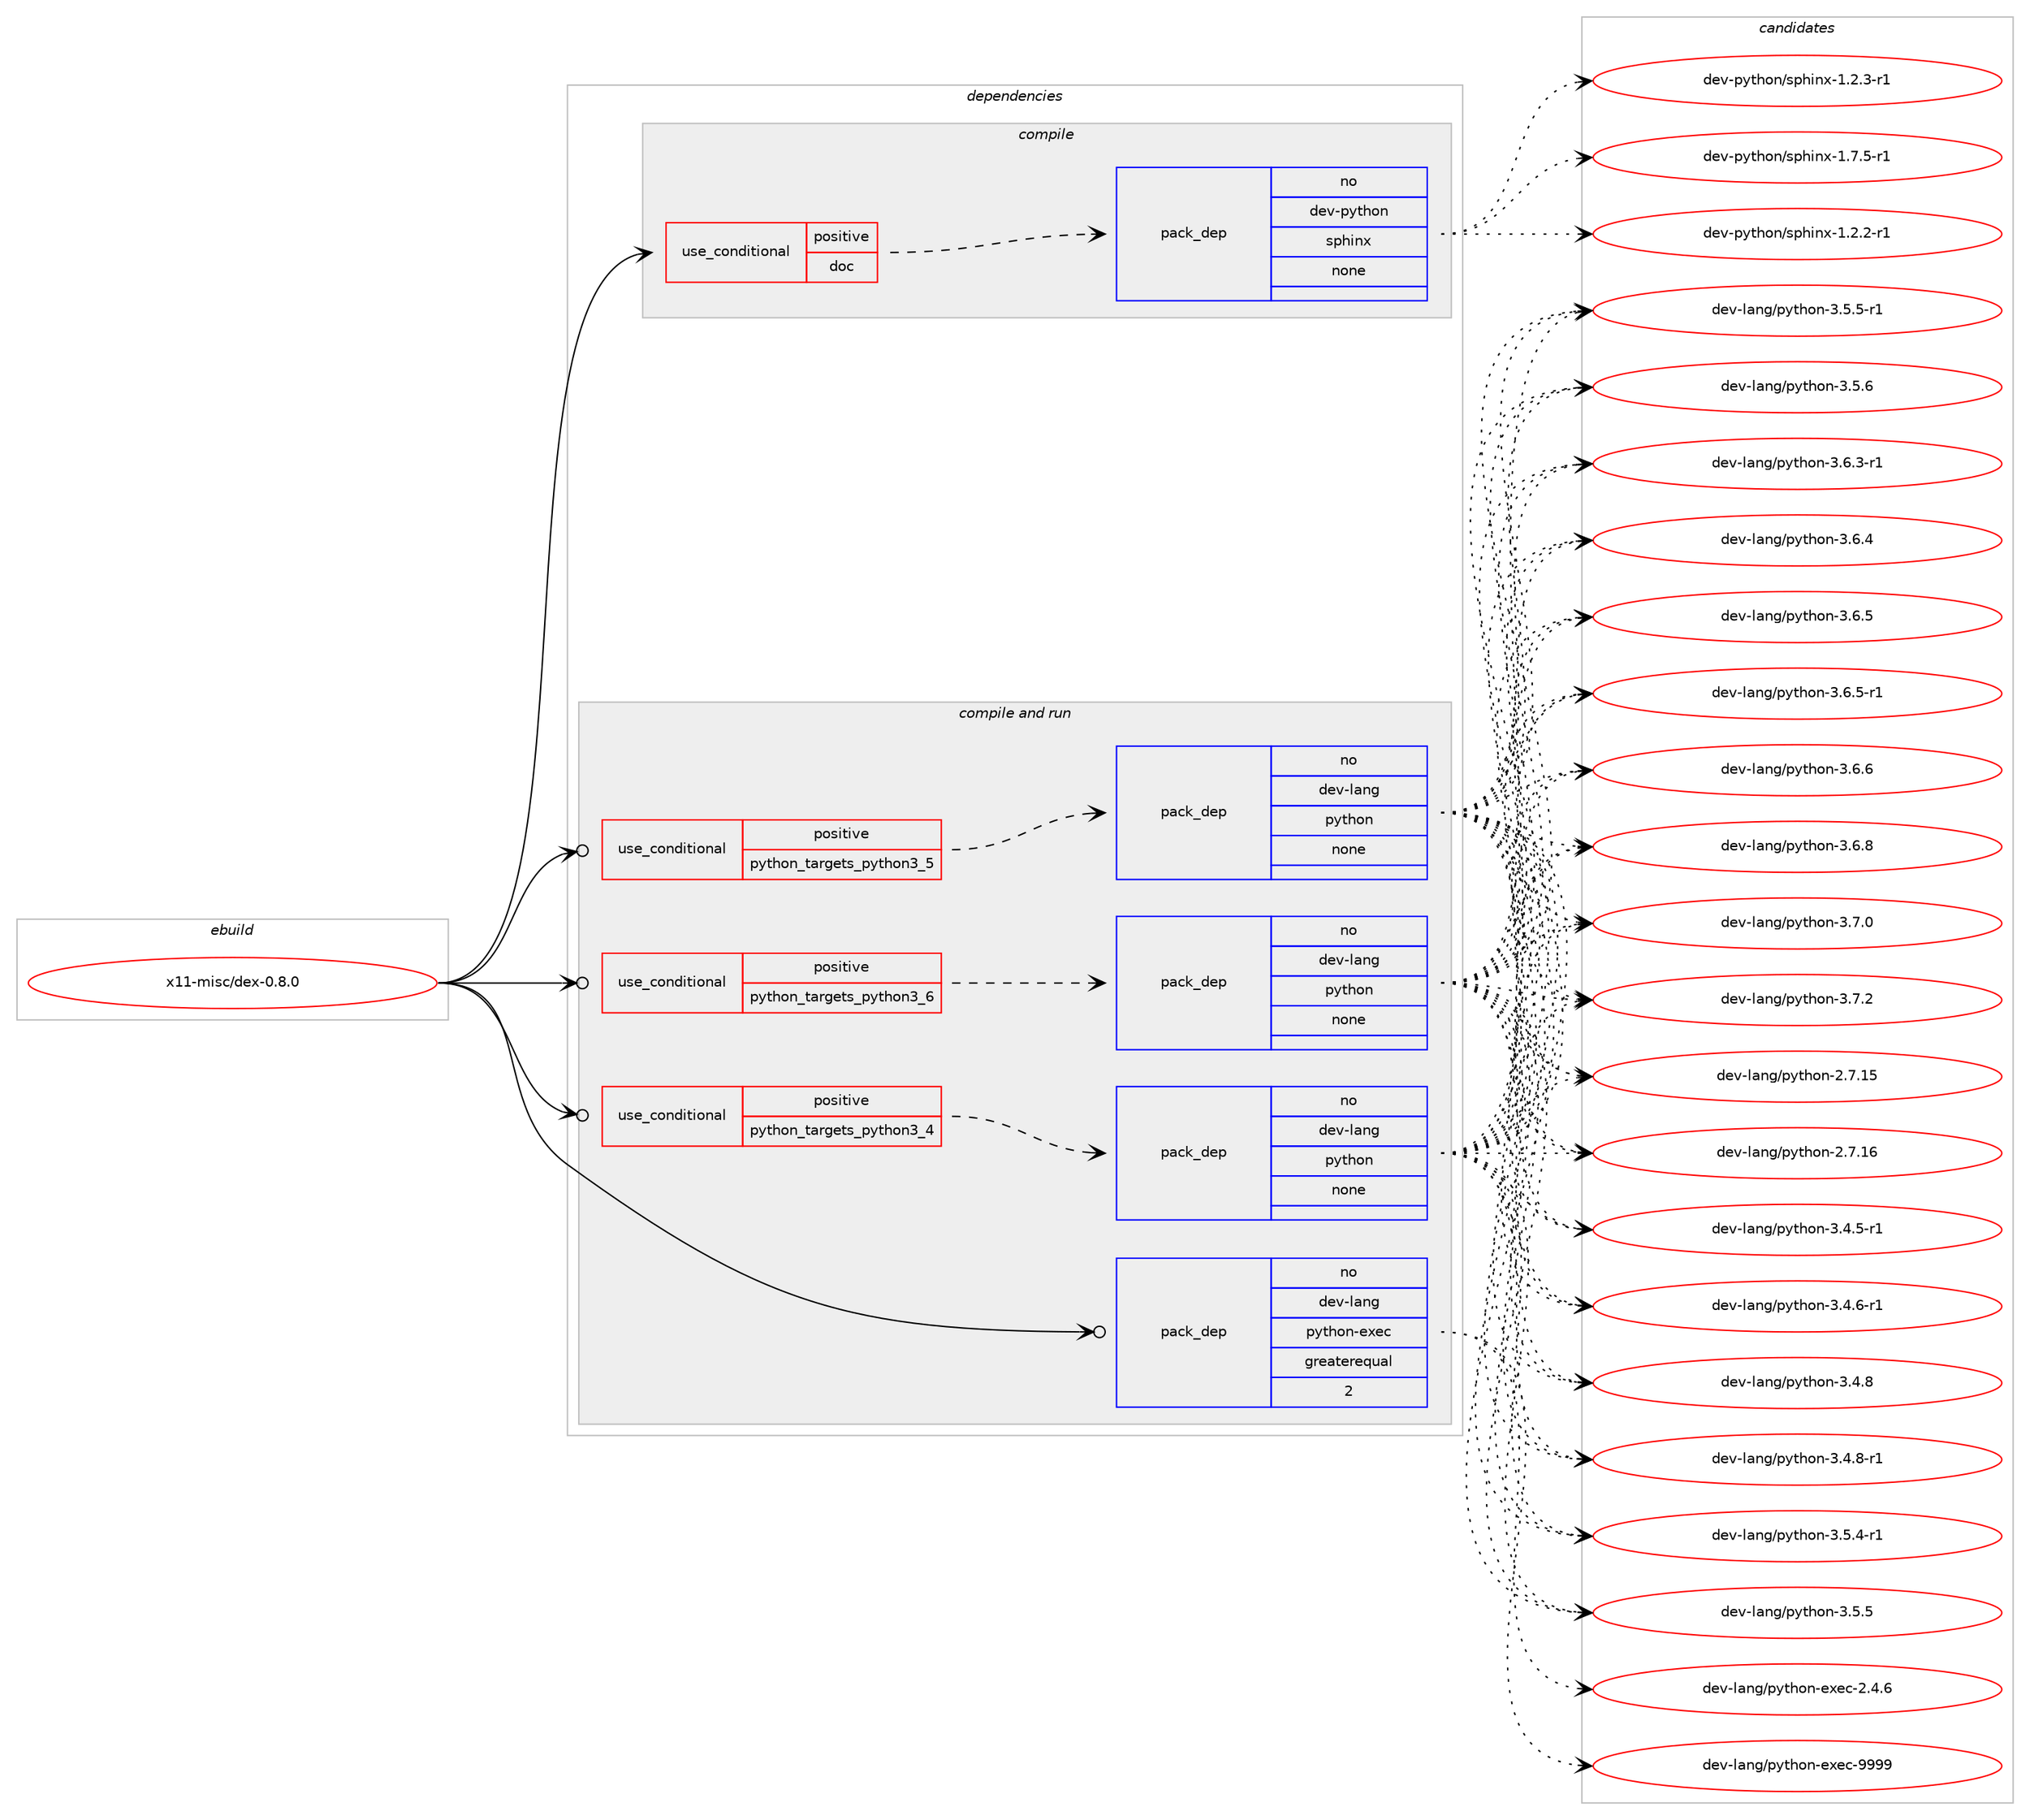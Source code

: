digraph prolog {

# *************
# Graph options
# *************

newrank=true;
concentrate=true;
compound=true;
graph [rankdir=LR,fontname=Helvetica,fontsize=10,ranksep=1.5];#, ranksep=2.5, nodesep=0.2];
edge  [arrowhead=vee];
node  [fontname=Helvetica,fontsize=10];

# **********
# The ebuild
# **********

subgraph cluster_leftcol {
color=gray;
rank=same;
label=<<i>ebuild</i>>;
id [label="x11-misc/dex-0.8.0", color=red, width=4, href="../x11-misc/dex-0.8.0.svg"];
}

# ****************
# The dependencies
# ****************

subgraph cluster_midcol {
color=gray;
label=<<i>dependencies</i>>;
subgraph cluster_compile {
fillcolor="#eeeeee";
style=filled;
label=<<i>compile</i>>;
subgraph cond466433 {
dependency1762512 [label=<<TABLE BORDER="0" CELLBORDER="1" CELLSPACING="0" CELLPADDING="4"><TR><TD ROWSPAN="3" CELLPADDING="10">use_conditional</TD></TR><TR><TD>positive</TD></TR><TR><TD>doc</TD></TR></TABLE>>, shape=none, color=red];
subgraph pack1266410 {
dependency1762513 [label=<<TABLE BORDER="0" CELLBORDER="1" CELLSPACING="0" CELLPADDING="4" WIDTH="220"><TR><TD ROWSPAN="6" CELLPADDING="30">pack_dep</TD></TR><TR><TD WIDTH="110">no</TD></TR><TR><TD>dev-python</TD></TR><TR><TD>sphinx</TD></TR><TR><TD>none</TD></TR><TR><TD></TD></TR></TABLE>>, shape=none, color=blue];
}
dependency1762512:e -> dependency1762513:w [weight=20,style="dashed",arrowhead="vee"];
}
id:e -> dependency1762512:w [weight=20,style="solid",arrowhead="vee"];
}
subgraph cluster_compileandrun {
fillcolor="#eeeeee";
style=filled;
label=<<i>compile and run</i>>;
subgraph cond466434 {
dependency1762514 [label=<<TABLE BORDER="0" CELLBORDER="1" CELLSPACING="0" CELLPADDING="4"><TR><TD ROWSPAN="3" CELLPADDING="10">use_conditional</TD></TR><TR><TD>positive</TD></TR><TR><TD>python_targets_python3_4</TD></TR></TABLE>>, shape=none, color=red];
subgraph pack1266411 {
dependency1762515 [label=<<TABLE BORDER="0" CELLBORDER="1" CELLSPACING="0" CELLPADDING="4" WIDTH="220"><TR><TD ROWSPAN="6" CELLPADDING="30">pack_dep</TD></TR><TR><TD WIDTH="110">no</TD></TR><TR><TD>dev-lang</TD></TR><TR><TD>python</TD></TR><TR><TD>none</TD></TR><TR><TD></TD></TR></TABLE>>, shape=none, color=blue];
}
dependency1762514:e -> dependency1762515:w [weight=20,style="dashed",arrowhead="vee"];
}
id:e -> dependency1762514:w [weight=20,style="solid",arrowhead="odotvee"];
subgraph cond466435 {
dependency1762516 [label=<<TABLE BORDER="0" CELLBORDER="1" CELLSPACING="0" CELLPADDING="4"><TR><TD ROWSPAN="3" CELLPADDING="10">use_conditional</TD></TR><TR><TD>positive</TD></TR><TR><TD>python_targets_python3_5</TD></TR></TABLE>>, shape=none, color=red];
subgraph pack1266412 {
dependency1762517 [label=<<TABLE BORDER="0" CELLBORDER="1" CELLSPACING="0" CELLPADDING="4" WIDTH="220"><TR><TD ROWSPAN="6" CELLPADDING="30">pack_dep</TD></TR><TR><TD WIDTH="110">no</TD></TR><TR><TD>dev-lang</TD></TR><TR><TD>python</TD></TR><TR><TD>none</TD></TR><TR><TD></TD></TR></TABLE>>, shape=none, color=blue];
}
dependency1762516:e -> dependency1762517:w [weight=20,style="dashed",arrowhead="vee"];
}
id:e -> dependency1762516:w [weight=20,style="solid",arrowhead="odotvee"];
subgraph cond466436 {
dependency1762518 [label=<<TABLE BORDER="0" CELLBORDER="1" CELLSPACING="0" CELLPADDING="4"><TR><TD ROWSPAN="3" CELLPADDING="10">use_conditional</TD></TR><TR><TD>positive</TD></TR><TR><TD>python_targets_python3_6</TD></TR></TABLE>>, shape=none, color=red];
subgraph pack1266413 {
dependency1762519 [label=<<TABLE BORDER="0" CELLBORDER="1" CELLSPACING="0" CELLPADDING="4" WIDTH="220"><TR><TD ROWSPAN="6" CELLPADDING="30">pack_dep</TD></TR><TR><TD WIDTH="110">no</TD></TR><TR><TD>dev-lang</TD></TR><TR><TD>python</TD></TR><TR><TD>none</TD></TR><TR><TD></TD></TR></TABLE>>, shape=none, color=blue];
}
dependency1762518:e -> dependency1762519:w [weight=20,style="dashed",arrowhead="vee"];
}
id:e -> dependency1762518:w [weight=20,style="solid",arrowhead="odotvee"];
subgraph pack1266414 {
dependency1762520 [label=<<TABLE BORDER="0" CELLBORDER="1" CELLSPACING="0" CELLPADDING="4" WIDTH="220"><TR><TD ROWSPAN="6" CELLPADDING="30">pack_dep</TD></TR><TR><TD WIDTH="110">no</TD></TR><TR><TD>dev-lang</TD></TR><TR><TD>python-exec</TD></TR><TR><TD>greaterequal</TD></TR><TR><TD>2</TD></TR></TABLE>>, shape=none, color=blue];
}
id:e -> dependency1762520:w [weight=20,style="solid",arrowhead="odotvee"];
}
subgraph cluster_run {
fillcolor="#eeeeee";
style=filled;
label=<<i>run</i>>;
}
}

# **************
# The candidates
# **************

subgraph cluster_choices {
rank=same;
color=gray;
label=<<i>candidates</i>>;

subgraph choice1266410 {
color=black;
nodesep=1;
choice10010111845112121116104111110471151121041051101204549465046504511449 [label="dev-python/sphinx-1.2.2-r1", color=red, width=4,href="../dev-python/sphinx-1.2.2-r1.svg"];
choice10010111845112121116104111110471151121041051101204549465046514511449 [label="dev-python/sphinx-1.2.3-r1", color=red, width=4,href="../dev-python/sphinx-1.2.3-r1.svg"];
choice10010111845112121116104111110471151121041051101204549465546534511449 [label="dev-python/sphinx-1.7.5-r1", color=red, width=4,href="../dev-python/sphinx-1.7.5-r1.svg"];
dependency1762513:e -> choice10010111845112121116104111110471151121041051101204549465046504511449:w [style=dotted,weight="100"];
dependency1762513:e -> choice10010111845112121116104111110471151121041051101204549465046514511449:w [style=dotted,weight="100"];
dependency1762513:e -> choice10010111845112121116104111110471151121041051101204549465546534511449:w [style=dotted,weight="100"];
}
subgraph choice1266411 {
color=black;
nodesep=1;
choice10010111845108971101034711212111610411111045504655464953 [label="dev-lang/python-2.7.15", color=red, width=4,href="../dev-lang/python-2.7.15.svg"];
choice10010111845108971101034711212111610411111045504655464954 [label="dev-lang/python-2.7.16", color=red, width=4,href="../dev-lang/python-2.7.16.svg"];
choice1001011184510897110103471121211161041111104551465246534511449 [label="dev-lang/python-3.4.5-r1", color=red, width=4,href="../dev-lang/python-3.4.5-r1.svg"];
choice1001011184510897110103471121211161041111104551465246544511449 [label="dev-lang/python-3.4.6-r1", color=red, width=4,href="../dev-lang/python-3.4.6-r1.svg"];
choice100101118451089711010347112121116104111110455146524656 [label="dev-lang/python-3.4.8", color=red, width=4,href="../dev-lang/python-3.4.8.svg"];
choice1001011184510897110103471121211161041111104551465246564511449 [label="dev-lang/python-3.4.8-r1", color=red, width=4,href="../dev-lang/python-3.4.8-r1.svg"];
choice1001011184510897110103471121211161041111104551465346524511449 [label="dev-lang/python-3.5.4-r1", color=red, width=4,href="../dev-lang/python-3.5.4-r1.svg"];
choice100101118451089711010347112121116104111110455146534653 [label="dev-lang/python-3.5.5", color=red, width=4,href="../dev-lang/python-3.5.5.svg"];
choice1001011184510897110103471121211161041111104551465346534511449 [label="dev-lang/python-3.5.5-r1", color=red, width=4,href="../dev-lang/python-3.5.5-r1.svg"];
choice100101118451089711010347112121116104111110455146534654 [label="dev-lang/python-3.5.6", color=red, width=4,href="../dev-lang/python-3.5.6.svg"];
choice1001011184510897110103471121211161041111104551465446514511449 [label="dev-lang/python-3.6.3-r1", color=red, width=4,href="../dev-lang/python-3.6.3-r1.svg"];
choice100101118451089711010347112121116104111110455146544652 [label="dev-lang/python-3.6.4", color=red, width=4,href="../dev-lang/python-3.6.4.svg"];
choice100101118451089711010347112121116104111110455146544653 [label="dev-lang/python-3.6.5", color=red, width=4,href="../dev-lang/python-3.6.5.svg"];
choice1001011184510897110103471121211161041111104551465446534511449 [label="dev-lang/python-3.6.5-r1", color=red, width=4,href="../dev-lang/python-3.6.5-r1.svg"];
choice100101118451089711010347112121116104111110455146544654 [label="dev-lang/python-3.6.6", color=red, width=4,href="../dev-lang/python-3.6.6.svg"];
choice100101118451089711010347112121116104111110455146544656 [label="dev-lang/python-3.6.8", color=red, width=4,href="../dev-lang/python-3.6.8.svg"];
choice100101118451089711010347112121116104111110455146554648 [label="dev-lang/python-3.7.0", color=red, width=4,href="../dev-lang/python-3.7.0.svg"];
choice100101118451089711010347112121116104111110455146554650 [label="dev-lang/python-3.7.2", color=red, width=4,href="../dev-lang/python-3.7.2.svg"];
dependency1762515:e -> choice10010111845108971101034711212111610411111045504655464953:w [style=dotted,weight="100"];
dependency1762515:e -> choice10010111845108971101034711212111610411111045504655464954:w [style=dotted,weight="100"];
dependency1762515:e -> choice1001011184510897110103471121211161041111104551465246534511449:w [style=dotted,weight="100"];
dependency1762515:e -> choice1001011184510897110103471121211161041111104551465246544511449:w [style=dotted,weight="100"];
dependency1762515:e -> choice100101118451089711010347112121116104111110455146524656:w [style=dotted,weight="100"];
dependency1762515:e -> choice1001011184510897110103471121211161041111104551465246564511449:w [style=dotted,weight="100"];
dependency1762515:e -> choice1001011184510897110103471121211161041111104551465346524511449:w [style=dotted,weight="100"];
dependency1762515:e -> choice100101118451089711010347112121116104111110455146534653:w [style=dotted,weight="100"];
dependency1762515:e -> choice1001011184510897110103471121211161041111104551465346534511449:w [style=dotted,weight="100"];
dependency1762515:e -> choice100101118451089711010347112121116104111110455146534654:w [style=dotted,weight="100"];
dependency1762515:e -> choice1001011184510897110103471121211161041111104551465446514511449:w [style=dotted,weight="100"];
dependency1762515:e -> choice100101118451089711010347112121116104111110455146544652:w [style=dotted,weight="100"];
dependency1762515:e -> choice100101118451089711010347112121116104111110455146544653:w [style=dotted,weight="100"];
dependency1762515:e -> choice1001011184510897110103471121211161041111104551465446534511449:w [style=dotted,weight="100"];
dependency1762515:e -> choice100101118451089711010347112121116104111110455146544654:w [style=dotted,weight="100"];
dependency1762515:e -> choice100101118451089711010347112121116104111110455146544656:w [style=dotted,weight="100"];
dependency1762515:e -> choice100101118451089711010347112121116104111110455146554648:w [style=dotted,weight="100"];
dependency1762515:e -> choice100101118451089711010347112121116104111110455146554650:w [style=dotted,weight="100"];
}
subgraph choice1266412 {
color=black;
nodesep=1;
choice10010111845108971101034711212111610411111045504655464953 [label="dev-lang/python-2.7.15", color=red, width=4,href="../dev-lang/python-2.7.15.svg"];
choice10010111845108971101034711212111610411111045504655464954 [label="dev-lang/python-2.7.16", color=red, width=4,href="../dev-lang/python-2.7.16.svg"];
choice1001011184510897110103471121211161041111104551465246534511449 [label="dev-lang/python-3.4.5-r1", color=red, width=4,href="../dev-lang/python-3.4.5-r1.svg"];
choice1001011184510897110103471121211161041111104551465246544511449 [label="dev-lang/python-3.4.6-r1", color=red, width=4,href="../dev-lang/python-3.4.6-r1.svg"];
choice100101118451089711010347112121116104111110455146524656 [label="dev-lang/python-3.4.8", color=red, width=4,href="../dev-lang/python-3.4.8.svg"];
choice1001011184510897110103471121211161041111104551465246564511449 [label="dev-lang/python-3.4.8-r1", color=red, width=4,href="../dev-lang/python-3.4.8-r1.svg"];
choice1001011184510897110103471121211161041111104551465346524511449 [label="dev-lang/python-3.5.4-r1", color=red, width=4,href="../dev-lang/python-3.5.4-r1.svg"];
choice100101118451089711010347112121116104111110455146534653 [label="dev-lang/python-3.5.5", color=red, width=4,href="../dev-lang/python-3.5.5.svg"];
choice1001011184510897110103471121211161041111104551465346534511449 [label="dev-lang/python-3.5.5-r1", color=red, width=4,href="../dev-lang/python-3.5.5-r1.svg"];
choice100101118451089711010347112121116104111110455146534654 [label="dev-lang/python-3.5.6", color=red, width=4,href="../dev-lang/python-3.5.6.svg"];
choice1001011184510897110103471121211161041111104551465446514511449 [label="dev-lang/python-3.6.3-r1", color=red, width=4,href="../dev-lang/python-3.6.3-r1.svg"];
choice100101118451089711010347112121116104111110455146544652 [label="dev-lang/python-3.6.4", color=red, width=4,href="../dev-lang/python-3.6.4.svg"];
choice100101118451089711010347112121116104111110455146544653 [label="dev-lang/python-3.6.5", color=red, width=4,href="../dev-lang/python-3.6.5.svg"];
choice1001011184510897110103471121211161041111104551465446534511449 [label="dev-lang/python-3.6.5-r1", color=red, width=4,href="../dev-lang/python-3.6.5-r1.svg"];
choice100101118451089711010347112121116104111110455146544654 [label="dev-lang/python-3.6.6", color=red, width=4,href="../dev-lang/python-3.6.6.svg"];
choice100101118451089711010347112121116104111110455146544656 [label="dev-lang/python-3.6.8", color=red, width=4,href="../dev-lang/python-3.6.8.svg"];
choice100101118451089711010347112121116104111110455146554648 [label="dev-lang/python-3.7.0", color=red, width=4,href="../dev-lang/python-3.7.0.svg"];
choice100101118451089711010347112121116104111110455146554650 [label="dev-lang/python-3.7.2", color=red, width=4,href="../dev-lang/python-3.7.2.svg"];
dependency1762517:e -> choice10010111845108971101034711212111610411111045504655464953:w [style=dotted,weight="100"];
dependency1762517:e -> choice10010111845108971101034711212111610411111045504655464954:w [style=dotted,weight="100"];
dependency1762517:e -> choice1001011184510897110103471121211161041111104551465246534511449:w [style=dotted,weight="100"];
dependency1762517:e -> choice1001011184510897110103471121211161041111104551465246544511449:w [style=dotted,weight="100"];
dependency1762517:e -> choice100101118451089711010347112121116104111110455146524656:w [style=dotted,weight="100"];
dependency1762517:e -> choice1001011184510897110103471121211161041111104551465246564511449:w [style=dotted,weight="100"];
dependency1762517:e -> choice1001011184510897110103471121211161041111104551465346524511449:w [style=dotted,weight="100"];
dependency1762517:e -> choice100101118451089711010347112121116104111110455146534653:w [style=dotted,weight="100"];
dependency1762517:e -> choice1001011184510897110103471121211161041111104551465346534511449:w [style=dotted,weight="100"];
dependency1762517:e -> choice100101118451089711010347112121116104111110455146534654:w [style=dotted,weight="100"];
dependency1762517:e -> choice1001011184510897110103471121211161041111104551465446514511449:w [style=dotted,weight="100"];
dependency1762517:e -> choice100101118451089711010347112121116104111110455146544652:w [style=dotted,weight="100"];
dependency1762517:e -> choice100101118451089711010347112121116104111110455146544653:w [style=dotted,weight="100"];
dependency1762517:e -> choice1001011184510897110103471121211161041111104551465446534511449:w [style=dotted,weight="100"];
dependency1762517:e -> choice100101118451089711010347112121116104111110455146544654:w [style=dotted,weight="100"];
dependency1762517:e -> choice100101118451089711010347112121116104111110455146544656:w [style=dotted,weight="100"];
dependency1762517:e -> choice100101118451089711010347112121116104111110455146554648:w [style=dotted,weight="100"];
dependency1762517:e -> choice100101118451089711010347112121116104111110455146554650:w [style=dotted,weight="100"];
}
subgraph choice1266413 {
color=black;
nodesep=1;
choice10010111845108971101034711212111610411111045504655464953 [label="dev-lang/python-2.7.15", color=red, width=4,href="../dev-lang/python-2.7.15.svg"];
choice10010111845108971101034711212111610411111045504655464954 [label="dev-lang/python-2.7.16", color=red, width=4,href="../dev-lang/python-2.7.16.svg"];
choice1001011184510897110103471121211161041111104551465246534511449 [label="dev-lang/python-3.4.5-r1", color=red, width=4,href="../dev-lang/python-3.4.5-r1.svg"];
choice1001011184510897110103471121211161041111104551465246544511449 [label="dev-lang/python-3.4.6-r1", color=red, width=4,href="../dev-lang/python-3.4.6-r1.svg"];
choice100101118451089711010347112121116104111110455146524656 [label="dev-lang/python-3.4.8", color=red, width=4,href="../dev-lang/python-3.4.8.svg"];
choice1001011184510897110103471121211161041111104551465246564511449 [label="dev-lang/python-3.4.8-r1", color=red, width=4,href="../dev-lang/python-3.4.8-r1.svg"];
choice1001011184510897110103471121211161041111104551465346524511449 [label="dev-lang/python-3.5.4-r1", color=red, width=4,href="../dev-lang/python-3.5.4-r1.svg"];
choice100101118451089711010347112121116104111110455146534653 [label="dev-lang/python-3.5.5", color=red, width=4,href="../dev-lang/python-3.5.5.svg"];
choice1001011184510897110103471121211161041111104551465346534511449 [label="dev-lang/python-3.5.5-r1", color=red, width=4,href="../dev-lang/python-3.5.5-r1.svg"];
choice100101118451089711010347112121116104111110455146534654 [label="dev-lang/python-3.5.6", color=red, width=4,href="../dev-lang/python-3.5.6.svg"];
choice1001011184510897110103471121211161041111104551465446514511449 [label="dev-lang/python-3.6.3-r1", color=red, width=4,href="../dev-lang/python-3.6.3-r1.svg"];
choice100101118451089711010347112121116104111110455146544652 [label="dev-lang/python-3.6.4", color=red, width=4,href="../dev-lang/python-3.6.4.svg"];
choice100101118451089711010347112121116104111110455146544653 [label="dev-lang/python-3.6.5", color=red, width=4,href="../dev-lang/python-3.6.5.svg"];
choice1001011184510897110103471121211161041111104551465446534511449 [label="dev-lang/python-3.6.5-r1", color=red, width=4,href="../dev-lang/python-3.6.5-r1.svg"];
choice100101118451089711010347112121116104111110455146544654 [label="dev-lang/python-3.6.6", color=red, width=4,href="../dev-lang/python-3.6.6.svg"];
choice100101118451089711010347112121116104111110455146544656 [label="dev-lang/python-3.6.8", color=red, width=4,href="../dev-lang/python-3.6.8.svg"];
choice100101118451089711010347112121116104111110455146554648 [label="dev-lang/python-3.7.0", color=red, width=4,href="../dev-lang/python-3.7.0.svg"];
choice100101118451089711010347112121116104111110455146554650 [label="dev-lang/python-3.7.2", color=red, width=4,href="../dev-lang/python-3.7.2.svg"];
dependency1762519:e -> choice10010111845108971101034711212111610411111045504655464953:w [style=dotted,weight="100"];
dependency1762519:e -> choice10010111845108971101034711212111610411111045504655464954:w [style=dotted,weight="100"];
dependency1762519:e -> choice1001011184510897110103471121211161041111104551465246534511449:w [style=dotted,weight="100"];
dependency1762519:e -> choice1001011184510897110103471121211161041111104551465246544511449:w [style=dotted,weight="100"];
dependency1762519:e -> choice100101118451089711010347112121116104111110455146524656:w [style=dotted,weight="100"];
dependency1762519:e -> choice1001011184510897110103471121211161041111104551465246564511449:w [style=dotted,weight="100"];
dependency1762519:e -> choice1001011184510897110103471121211161041111104551465346524511449:w [style=dotted,weight="100"];
dependency1762519:e -> choice100101118451089711010347112121116104111110455146534653:w [style=dotted,weight="100"];
dependency1762519:e -> choice1001011184510897110103471121211161041111104551465346534511449:w [style=dotted,weight="100"];
dependency1762519:e -> choice100101118451089711010347112121116104111110455146534654:w [style=dotted,weight="100"];
dependency1762519:e -> choice1001011184510897110103471121211161041111104551465446514511449:w [style=dotted,weight="100"];
dependency1762519:e -> choice100101118451089711010347112121116104111110455146544652:w [style=dotted,weight="100"];
dependency1762519:e -> choice100101118451089711010347112121116104111110455146544653:w [style=dotted,weight="100"];
dependency1762519:e -> choice1001011184510897110103471121211161041111104551465446534511449:w [style=dotted,weight="100"];
dependency1762519:e -> choice100101118451089711010347112121116104111110455146544654:w [style=dotted,weight="100"];
dependency1762519:e -> choice100101118451089711010347112121116104111110455146544656:w [style=dotted,weight="100"];
dependency1762519:e -> choice100101118451089711010347112121116104111110455146554648:w [style=dotted,weight="100"];
dependency1762519:e -> choice100101118451089711010347112121116104111110455146554650:w [style=dotted,weight="100"];
}
subgraph choice1266414 {
color=black;
nodesep=1;
choice1001011184510897110103471121211161041111104510112010199455046524654 [label="dev-lang/python-exec-2.4.6", color=red, width=4,href="../dev-lang/python-exec-2.4.6.svg"];
choice10010111845108971101034711212111610411111045101120101994557575757 [label="dev-lang/python-exec-9999", color=red, width=4,href="../dev-lang/python-exec-9999.svg"];
dependency1762520:e -> choice1001011184510897110103471121211161041111104510112010199455046524654:w [style=dotted,weight="100"];
dependency1762520:e -> choice10010111845108971101034711212111610411111045101120101994557575757:w [style=dotted,weight="100"];
}
}

}
